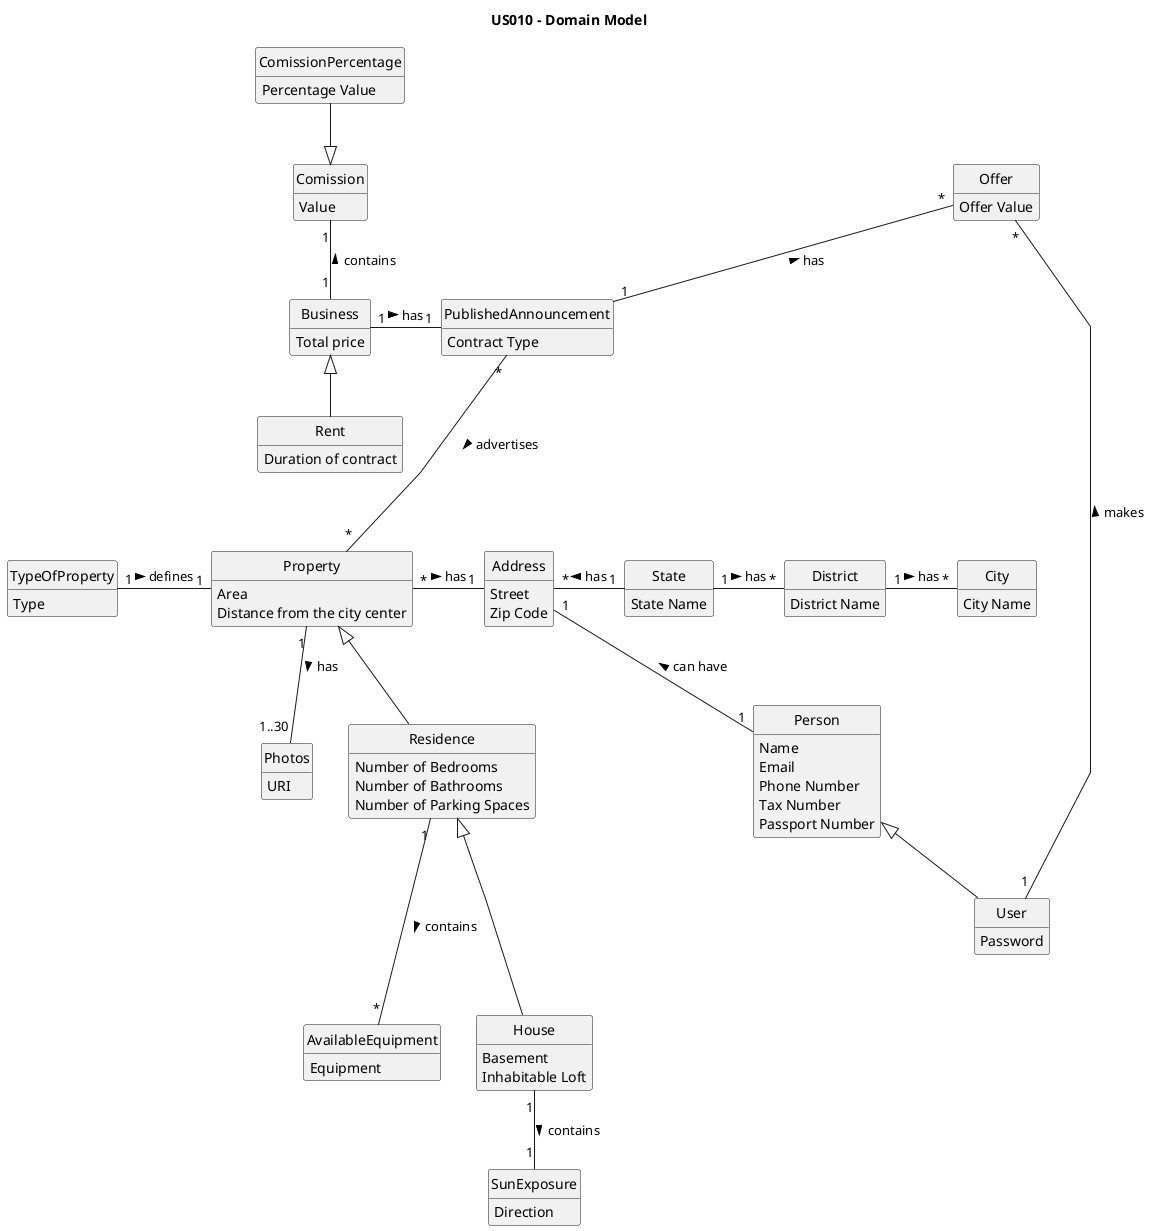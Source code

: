 @startuml

title US010 - Domain Model

skinparam groupInheritance 2
skinparam monochrome true
skinparam packageStyle rectangle
skinparam shadowing false
skinparam classAttributeIconSize 0
skinparam linetype polyline
hide circle
hide methods


class Address {
Street
Zip Code
}

class AvailableEquipment {
Equipment
}


class Business {
Total price
}


class City {
City Name
}

class Comission {
Value
}
'/

class ComissionPercentage {
Percentage Value
}


class District {
District Name
}


class House {
Basement
Inhabitable Loft
}

class Person {
Name
Email
Phone Number
Tax Number
Passport Number
}

class Photos {
URI
}

class Property {
Area
Distance from the city center
}

class PublishedAnnouncement {
Contract Type

}


class Rent {
Duration of contract
}


class Residence {
Number of Bedrooms
Number of Bathrooms
Number of Parking Spaces
}


class State {
State Name
}

class SunExposure {
Direction
}

class TypeOfProperty {
Type
}

class User {
Password
}

class Offer {
Offer Value
}

Address "1" -- "1" Person : can have <

Business <|-- Rent

Comission "1" -- "1" Business : contains <
ComissionPercentage  --|> Comission

District "1" -right- "*" City : has >

House "1" -- "1" SunExposure : contains >

Offer "*" -down- "1" PublishedAnnouncement : has <

Person <|-- User
Property <|-- Residence
Property "*" -right- "1" Address : has >
Property "1" -- "1..30" Photos : has >
PublishedAnnouncement "1" -left- "1" Business : has <
PublishedAnnouncement "*" --- "*" Property: advertises >

Residence "1" --- "*" AvailableEquipment : contains >
Residence <|--- House

State "1" -right- "*" District : has >
State "1" -left- "*" Address : has >

TypeOfProperty "1" -right- "1" Property : defines >

User "1" -left- "*" Offer : makes >

@enduml